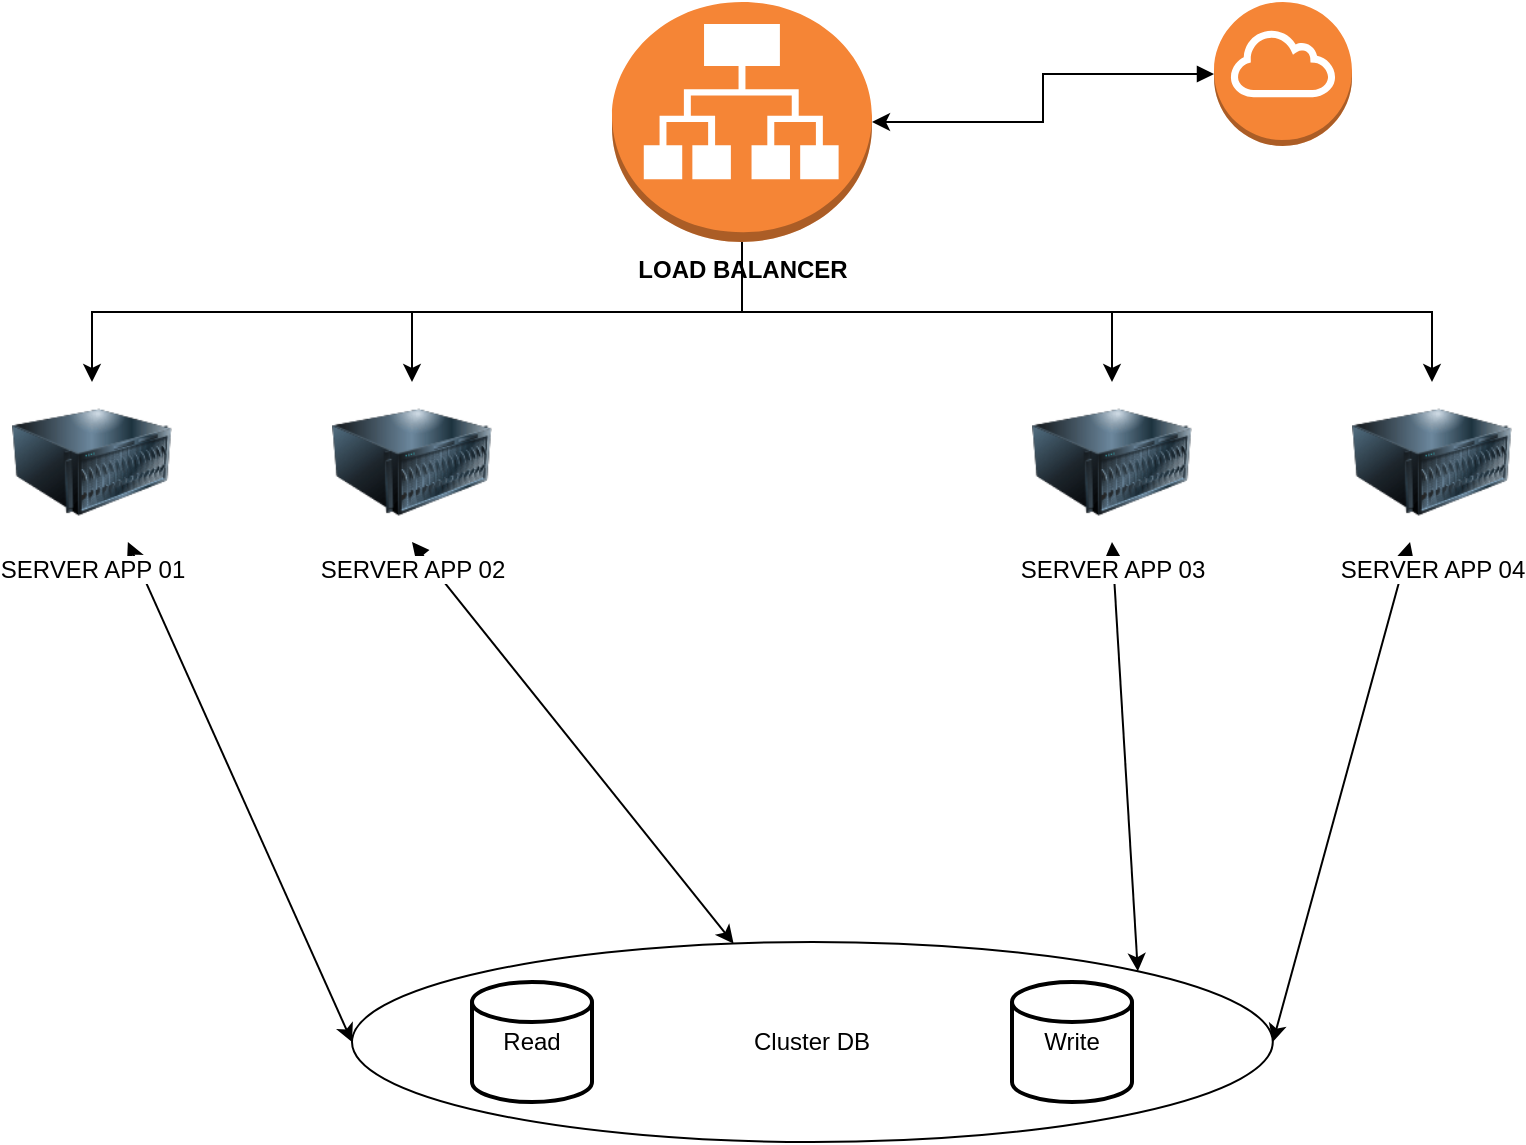 <mxfile version="22.1.0" type="github">
  <diagram name="Page-1" id="brGaT54tGY1qvHef1-Nk">
    <mxGraphModel dx="1386" dy="793" grid="1" gridSize="10" guides="1" tooltips="1" connect="1" arrows="1" fold="1" page="1" pageScale="1" pageWidth="850" pageHeight="1100" math="0" shadow="0">
      <root>
        <mxCell id="0" />
        <mxCell id="1" parent="0" />
        <mxCell id="stU05CKev7n2WLKIz2gp-14" style="edgeStyle=orthogonalEdgeStyle;rounded=0;orthogonalLoop=1;jettySize=auto;html=1;exitX=0.5;exitY=1;exitDx=0;exitDy=0;exitPerimeter=0;entryX=0.5;entryY=0;entryDx=0;entryDy=0;" edge="1" parent="1" source="stU05CKev7n2WLKIz2gp-1" target="stU05CKev7n2WLKIz2gp-6">
          <mxGeometry relative="1" as="geometry" />
        </mxCell>
        <mxCell id="stU05CKev7n2WLKIz2gp-15" style="edgeStyle=orthogonalEdgeStyle;rounded=0;orthogonalLoop=1;jettySize=auto;html=1;exitX=0.5;exitY=1;exitDx=0;exitDy=0;exitPerimeter=0;" edge="1" parent="1" source="stU05CKev7n2WLKIz2gp-1" target="stU05CKev7n2WLKIz2gp-7">
          <mxGeometry relative="1" as="geometry" />
        </mxCell>
        <mxCell id="stU05CKev7n2WLKIz2gp-16" style="edgeStyle=orthogonalEdgeStyle;rounded=0;orthogonalLoop=1;jettySize=auto;html=1;exitX=0.5;exitY=1;exitDx=0;exitDy=0;exitPerimeter=0;entryX=0.5;entryY=0;entryDx=0;entryDy=0;" edge="1" parent="1" source="stU05CKev7n2WLKIz2gp-1" target="stU05CKev7n2WLKIz2gp-8">
          <mxGeometry relative="1" as="geometry" />
        </mxCell>
        <mxCell id="stU05CKev7n2WLKIz2gp-17" style="edgeStyle=orthogonalEdgeStyle;rounded=0;orthogonalLoop=1;jettySize=auto;html=1;exitX=0.5;exitY=1;exitDx=0;exitDy=0;exitPerimeter=0;entryX=0.5;entryY=0;entryDx=0;entryDy=0;" edge="1" parent="1" source="stU05CKev7n2WLKIz2gp-1" target="stU05CKev7n2WLKIz2gp-5">
          <mxGeometry relative="1" as="geometry" />
        </mxCell>
        <mxCell id="stU05CKev7n2WLKIz2gp-1" value="&lt;b&gt;LOAD BALANCER&lt;/b&gt;" style="outlineConnect=0;dashed=0;verticalLabelPosition=bottom;verticalAlign=top;align=center;html=1;shape=mxgraph.aws3.application_load_balancer;fillColor=#F58536;gradientColor=none;" vertex="1" parent="1">
          <mxGeometry x="330" y="20" width="130" height="120" as="geometry" />
        </mxCell>
        <mxCell id="stU05CKev7n2WLKIz2gp-35" style="edgeStyle=none;rounded=0;orthogonalLoop=1;jettySize=auto;html=1;entryX=0;entryY=0.5;entryDx=0;entryDy=0;startArrow=classic;startFill=1;" edge="1" parent="1" source="stU05CKev7n2WLKIz2gp-5" target="stU05CKev7n2WLKIz2gp-39">
          <mxGeometry relative="1" as="geometry">
            <mxPoint x="374.5" y="475" as="targetPoint" />
          </mxGeometry>
        </mxCell>
        <mxCell id="stU05CKev7n2WLKIz2gp-5" value="SERVER APP 01" style="image;html=1;image=img/lib/clip_art/computers/Server_128x128.png" vertex="1" parent="1">
          <mxGeometry x="30" y="210" width="80" height="80" as="geometry" />
        </mxCell>
        <mxCell id="stU05CKev7n2WLKIz2gp-36" style="edgeStyle=none;rounded=0;orthogonalLoop=1;jettySize=auto;html=1;exitX=0.5;exitY=1;exitDx=0;exitDy=0;startArrow=block;startFill=1;" edge="1" parent="1" source="stU05CKev7n2WLKIz2gp-6" target="stU05CKev7n2WLKIz2gp-39">
          <mxGeometry relative="1" as="geometry">
            <mxPoint x="419.6" y="420" as="targetPoint" />
          </mxGeometry>
        </mxCell>
        <mxCell id="stU05CKev7n2WLKIz2gp-6" value="SERVER APP 02" style="image;html=1;image=img/lib/clip_art/computers/Server_128x128.png" vertex="1" parent="1">
          <mxGeometry x="190" y="210" width="80" height="80" as="geometry" />
        </mxCell>
        <mxCell id="stU05CKev7n2WLKIz2gp-37" style="edgeStyle=none;rounded=0;orthogonalLoop=1;jettySize=auto;html=1;exitX=0.5;exitY=1;exitDx=0;exitDy=0;startArrow=block;startFill=1;entryX=1;entryY=0;entryDx=0;entryDy=0;" edge="1" parent="1" source="stU05CKev7n2WLKIz2gp-7" target="stU05CKev7n2WLKIz2gp-39">
          <mxGeometry relative="1" as="geometry">
            <mxPoint x="580" y="390" as="targetPoint" />
          </mxGeometry>
        </mxCell>
        <mxCell id="stU05CKev7n2WLKIz2gp-7" value="SERVER APP 03" style="image;html=1;image=img/lib/clip_art/computers/Server_128x128.png" vertex="1" parent="1">
          <mxGeometry x="540" y="210" width="80" height="80" as="geometry" />
        </mxCell>
        <mxCell id="stU05CKev7n2WLKIz2gp-38" style="edgeStyle=none;rounded=0;orthogonalLoop=1;jettySize=auto;html=1;startArrow=block;startFill=1;entryX=1;entryY=0.5;entryDx=0;entryDy=0;" edge="1" parent="1" source="stU05CKev7n2WLKIz2gp-8" target="stU05CKev7n2WLKIz2gp-39">
          <mxGeometry relative="1" as="geometry">
            <mxPoint x="740" y="400" as="targetPoint" />
          </mxGeometry>
        </mxCell>
        <mxCell id="stU05CKev7n2WLKIz2gp-8" value="SERVER APP 04" style="image;html=1;image=img/lib/clip_art/computers/Server_128x128.png" vertex="1" parent="1">
          <mxGeometry x="700" y="210" width="80" height="80" as="geometry" />
        </mxCell>
        <mxCell id="stU05CKev7n2WLKIz2gp-18" value="" style="outlineConnect=0;dashed=0;verticalLabelPosition=bottom;verticalAlign=top;align=center;html=1;shape=mxgraph.aws3.internet_gateway;fillColor=#F58536;gradientColor=none;" vertex="1" parent="1">
          <mxGeometry x="631" y="20" width="69" height="72" as="geometry" />
        </mxCell>
        <mxCell id="stU05CKev7n2WLKIz2gp-20" style="edgeStyle=orthogonalEdgeStyle;rounded=0;orthogonalLoop=1;jettySize=auto;html=1;exitX=0;exitY=0.5;exitDx=0;exitDy=0;exitPerimeter=0;entryX=1;entryY=0.5;entryDx=0;entryDy=0;entryPerimeter=0;startArrow=block;startFill=1;" edge="1" parent="1" source="stU05CKev7n2WLKIz2gp-18" target="stU05CKev7n2WLKIz2gp-1">
          <mxGeometry relative="1" as="geometry" />
        </mxCell>
        <mxCell id="stU05CKev7n2WLKIz2gp-39" value="Cluster DB" style="ellipse;whiteSpace=wrap;html=1;" vertex="1" parent="1">
          <mxGeometry x="200.0" y="490" width="460.4" height="100" as="geometry" />
        </mxCell>
        <mxCell id="stU05CKev7n2WLKIz2gp-40" value="Read" style="strokeWidth=2;html=1;shape=mxgraph.flowchart.database;whiteSpace=wrap;" vertex="1" parent="1">
          <mxGeometry x="260" y="510" width="60" height="60" as="geometry" />
        </mxCell>
        <mxCell id="stU05CKev7n2WLKIz2gp-41" value="Write" style="strokeWidth=2;html=1;shape=mxgraph.flowchart.database;whiteSpace=wrap;" vertex="1" parent="1">
          <mxGeometry x="530" y="510" width="60" height="60" as="geometry" />
        </mxCell>
      </root>
    </mxGraphModel>
  </diagram>
</mxfile>
